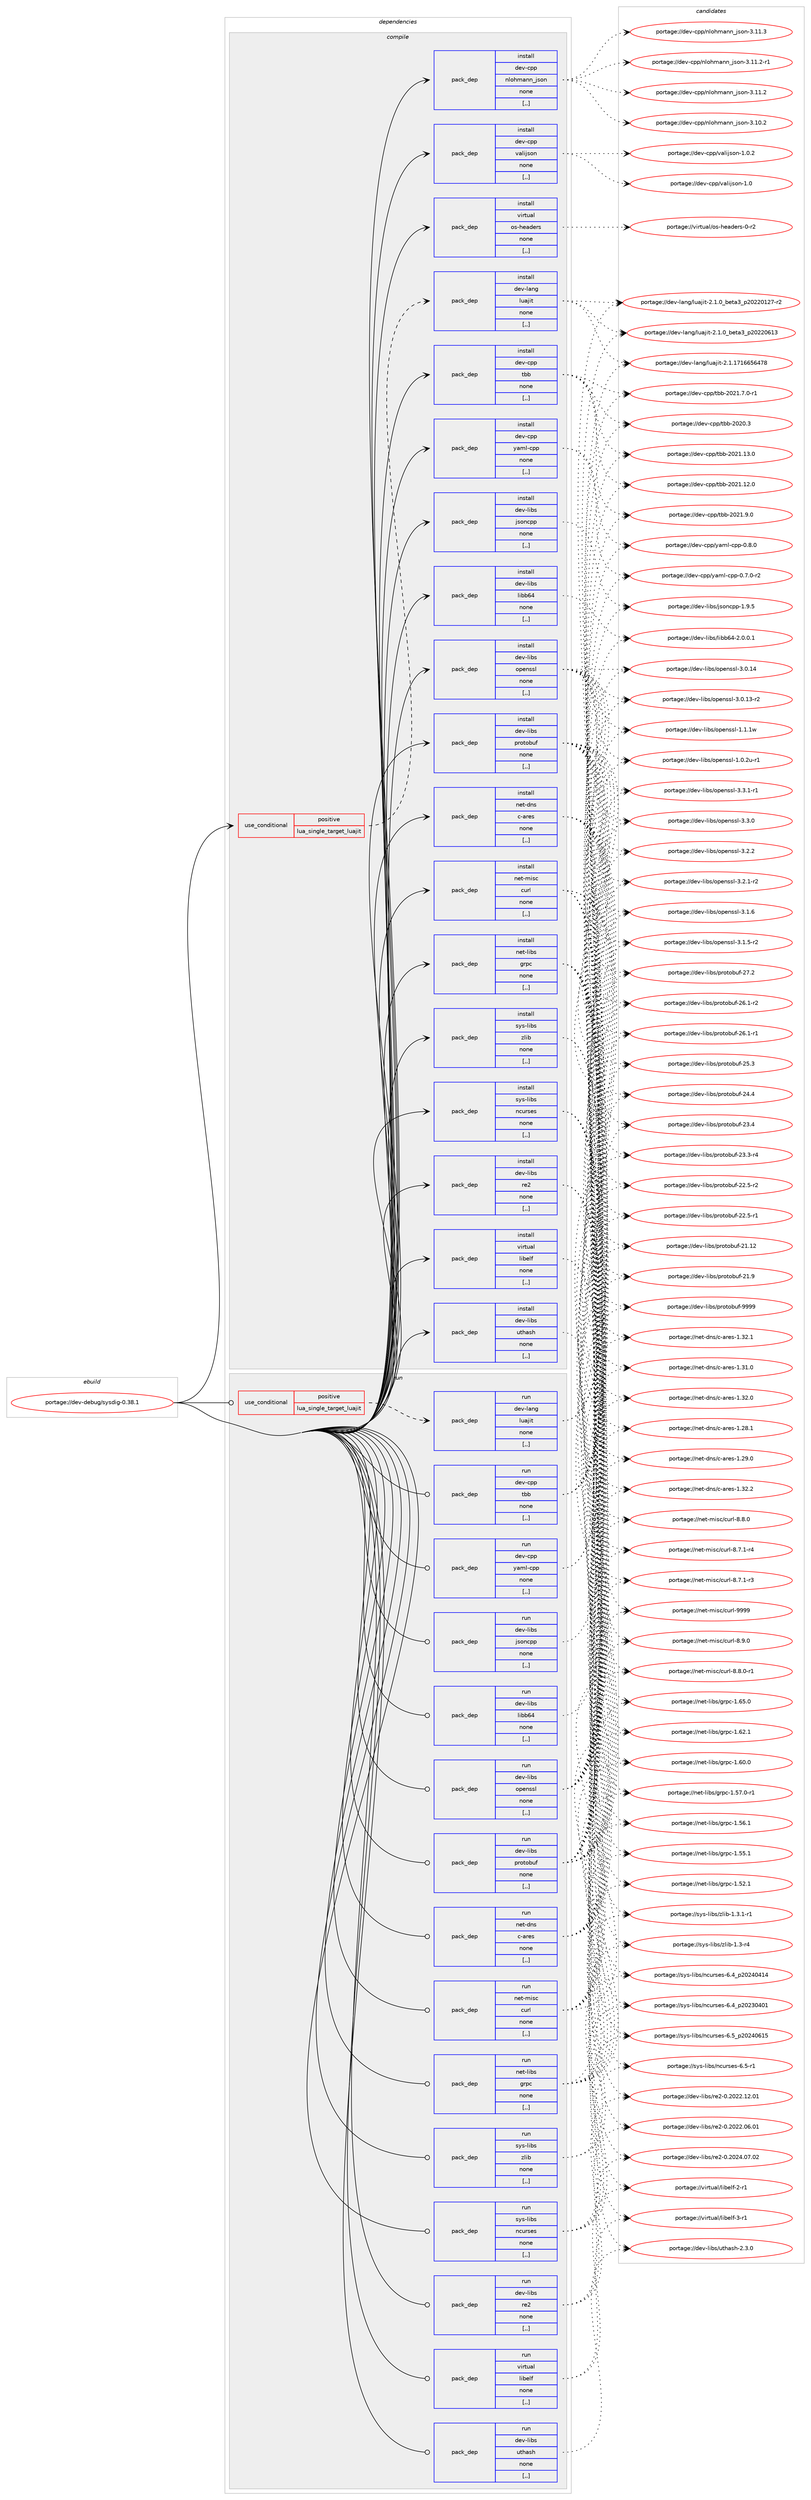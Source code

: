 digraph prolog {

# *************
# Graph options
# *************

newrank=true;
concentrate=true;
compound=true;
graph [rankdir=LR,fontname=Helvetica,fontsize=10,ranksep=1.5];#, ranksep=2.5, nodesep=0.2];
edge  [arrowhead=vee];
node  [fontname=Helvetica,fontsize=10];

# **********
# The ebuild
# **********

subgraph cluster_leftcol {
color=gray;
label=<<i>ebuild</i>>;
id [label="portage://dev-debug/sysdig-0.38.1", color=red, width=4, href="../dev-debug/sysdig-0.38.1.svg"];
}

# ****************
# The dependencies
# ****************

subgraph cluster_midcol {
color=gray;
label=<<i>dependencies</i>>;
subgraph cluster_compile {
fillcolor="#eeeeee";
style=filled;
label=<<i>compile</i>>;
subgraph cond19365 {
dependency73016 [label=<<TABLE BORDER="0" CELLBORDER="1" CELLSPACING="0" CELLPADDING="4"><TR><TD ROWSPAN="3" CELLPADDING="10">use_conditional</TD></TR><TR><TD>positive</TD></TR><TR><TD>lua_single_target_luajit</TD></TR></TABLE>>, shape=none, color=red];
subgraph pack52698 {
dependency73017 [label=<<TABLE BORDER="0" CELLBORDER="1" CELLSPACING="0" CELLPADDING="4" WIDTH="220"><TR><TD ROWSPAN="6" CELLPADDING="30">pack_dep</TD></TR><TR><TD WIDTH="110">install</TD></TR><TR><TD>dev-lang</TD></TR><TR><TD>luajit</TD></TR><TR><TD>none</TD></TR><TR><TD>[,,]</TD></TR></TABLE>>, shape=none, color=blue];
}
dependency73016:e -> dependency73017:w [weight=20,style="dashed",arrowhead="vee"];
}
id:e -> dependency73016:w [weight=20,style="solid",arrowhead="vee"];
subgraph pack52699 {
dependency73018 [label=<<TABLE BORDER="0" CELLBORDER="1" CELLSPACING="0" CELLPADDING="4" WIDTH="220"><TR><TD ROWSPAN="6" CELLPADDING="30">pack_dep</TD></TR><TR><TD WIDTH="110">install</TD></TR><TR><TD>dev-cpp</TD></TR><TR><TD>nlohmann_json</TD></TR><TR><TD>none</TD></TR><TR><TD>[,,]</TD></TR></TABLE>>, shape=none, color=blue];
}
id:e -> dependency73018:w [weight=20,style="solid",arrowhead="vee"];
subgraph pack52700 {
dependency73019 [label=<<TABLE BORDER="0" CELLBORDER="1" CELLSPACING="0" CELLPADDING="4" WIDTH="220"><TR><TD ROWSPAN="6" CELLPADDING="30">pack_dep</TD></TR><TR><TD WIDTH="110">install</TD></TR><TR><TD>dev-cpp</TD></TR><TR><TD>tbb</TD></TR><TR><TD>none</TD></TR><TR><TD>[,,]</TD></TR></TABLE>>, shape=none, color=blue];
}
id:e -> dependency73019:w [weight=20,style="solid",arrowhead="vee"];
subgraph pack52701 {
dependency73020 [label=<<TABLE BORDER="0" CELLBORDER="1" CELLSPACING="0" CELLPADDING="4" WIDTH="220"><TR><TD ROWSPAN="6" CELLPADDING="30">pack_dep</TD></TR><TR><TD WIDTH="110">install</TD></TR><TR><TD>dev-cpp</TD></TR><TR><TD>valijson</TD></TR><TR><TD>none</TD></TR><TR><TD>[,,]</TD></TR></TABLE>>, shape=none, color=blue];
}
id:e -> dependency73020:w [weight=20,style="solid",arrowhead="vee"];
subgraph pack52702 {
dependency73021 [label=<<TABLE BORDER="0" CELLBORDER="1" CELLSPACING="0" CELLPADDING="4" WIDTH="220"><TR><TD ROWSPAN="6" CELLPADDING="30">pack_dep</TD></TR><TR><TD WIDTH="110">install</TD></TR><TR><TD>dev-cpp</TD></TR><TR><TD>yaml-cpp</TD></TR><TR><TD>none</TD></TR><TR><TD>[,,]</TD></TR></TABLE>>, shape=none, color=blue];
}
id:e -> dependency73021:w [weight=20,style="solid",arrowhead="vee"];
subgraph pack52703 {
dependency73022 [label=<<TABLE BORDER="0" CELLBORDER="1" CELLSPACING="0" CELLPADDING="4" WIDTH="220"><TR><TD ROWSPAN="6" CELLPADDING="30">pack_dep</TD></TR><TR><TD WIDTH="110">install</TD></TR><TR><TD>dev-libs</TD></TR><TR><TD>jsoncpp</TD></TR><TR><TD>none</TD></TR><TR><TD>[,,]</TD></TR></TABLE>>, shape=none, color=blue];
}
id:e -> dependency73022:w [weight=20,style="solid",arrowhead="vee"];
subgraph pack52704 {
dependency73023 [label=<<TABLE BORDER="0" CELLBORDER="1" CELLSPACING="0" CELLPADDING="4" WIDTH="220"><TR><TD ROWSPAN="6" CELLPADDING="30">pack_dep</TD></TR><TR><TD WIDTH="110">install</TD></TR><TR><TD>dev-libs</TD></TR><TR><TD>libb64</TD></TR><TR><TD>none</TD></TR><TR><TD>[,,]</TD></TR></TABLE>>, shape=none, color=blue];
}
id:e -> dependency73023:w [weight=20,style="solid",arrowhead="vee"];
subgraph pack52705 {
dependency73024 [label=<<TABLE BORDER="0" CELLBORDER="1" CELLSPACING="0" CELLPADDING="4" WIDTH="220"><TR><TD ROWSPAN="6" CELLPADDING="30">pack_dep</TD></TR><TR><TD WIDTH="110">install</TD></TR><TR><TD>dev-libs</TD></TR><TR><TD>openssl</TD></TR><TR><TD>none</TD></TR><TR><TD>[,,]</TD></TR></TABLE>>, shape=none, color=blue];
}
id:e -> dependency73024:w [weight=20,style="solid",arrowhead="vee"];
subgraph pack52706 {
dependency73025 [label=<<TABLE BORDER="0" CELLBORDER="1" CELLSPACING="0" CELLPADDING="4" WIDTH="220"><TR><TD ROWSPAN="6" CELLPADDING="30">pack_dep</TD></TR><TR><TD WIDTH="110">install</TD></TR><TR><TD>dev-libs</TD></TR><TR><TD>protobuf</TD></TR><TR><TD>none</TD></TR><TR><TD>[,,]</TD></TR></TABLE>>, shape=none, color=blue];
}
id:e -> dependency73025:w [weight=20,style="solid",arrowhead="vee"];
subgraph pack52707 {
dependency73026 [label=<<TABLE BORDER="0" CELLBORDER="1" CELLSPACING="0" CELLPADDING="4" WIDTH="220"><TR><TD ROWSPAN="6" CELLPADDING="30">pack_dep</TD></TR><TR><TD WIDTH="110">install</TD></TR><TR><TD>dev-libs</TD></TR><TR><TD>re2</TD></TR><TR><TD>none</TD></TR><TR><TD>[,,]</TD></TR></TABLE>>, shape=none, color=blue];
}
id:e -> dependency73026:w [weight=20,style="solid",arrowhead="vee"];
subgraph pack52708 {
dependency73027 [label=<<TABLE BORDER="0" CELLBORDER="1" CELLSPACING="0" CELLPADDING="4" WIDTH="220"><TR><TD ROWSPAN="6" CELLPADDING="30">pack_dep</TD></TR><TR><TD WIDTH="110">install</TD></TR><TR><TD>dev-libs</TD></TR><TR><TD>uthash</TD></TR><TR><TD>none</TD></TR><TR><TD>[,,]</TD></TR></TABLE>>, shape=none, color=blue];
}
id:e -> dependency73027:w [weight=20,style="solid",arrowhead="vee"];
subgraph pack52709 {
dependency73028 [label=<<TABLE BORDER="0" CELLBORDER="1" CELLSPACING="0" CELLPADDING="4" WIDTH="220"><TR><TD ROWSPAN="6" CELLPADDING="30">pack_dep</TD></TR><TR><TD WIDTH="110">install</TD></TR><TR><TD>net-dns</TD></TR><TR><TD>c-ares</TD></TR><TR><TD>none</TD></TR><TR><TD>[,,]</TD></TR></TABLE>>, shape=none, color=blue];
}
id:e -> dependency73028:w [weight=20,style="solid",arrowhead="vee"];
subgraph pack52710 {
dependency73029 [label=<<TABLE BORDER="0" CELLBORDER="1" CELLSPACING="0" CELLPADDING="4" WIDTH="220"><TR><TD ROWSPAN="6" CELLPADDING="30">pack_dep</TD></TR><TR><TD WIDTH="110">install</TD></TR><TR><TD>net-libs</TD></TR><TR><TD>grpc</TD></TR><TR><TD>none</TD></TR><TR><TD>[,,]</TD></TR></TABLE>>, shape=none, color=blue];
}
id:e -> dependency73029:w [weight=20,style="solid",arrowhead="vee"];
subgraph pack52711 {
dependency73030 [label=<<TABLE BORDER="0" CELLBORDER="1" CELLSPACING="0" CELLPADDING="4" WIDTH="220"><TR><TD ROWSPAN="6" CELLPADDING="30">pack_dep</TD></TR><TR><TD WIDTH="110">install</TD></TR><TR><TD>net-misc</TD></TR><TR><TD>curl</TD></TR><TR><TD>none</TD></TR><TR><TD>[,,]</TD></TR></TABLE>>, shape=none, color=blue];
}
id:e -> dependency73030:w [weight=20,style="solid",arrowhead="vee"];
subgraph pack52712 {
dependency73031 [label=<<TABLE BORDER="0" CELLBORDER="1" CELLSPACING="0" CELLPADDING="4" WIDTH="220"><TR><TD ROWSPAN="6" CELLPADDING="30">pack_dep</TD></TR><TR><TD WIDTH="110">install</TD></TR><TR><TD>sys-libs</TD></TR><TR><TD>ncurses</TD></TR><TR><TD>none</TD></TR><TR><TD>[,,]</TD></TR></TABLE>>, shape=none, color=blue];
}
id:e -> dependency73031:w [weight=20,style="solid",arrowhead="vee"];
subgraph pack52713 {
dependency73032 [label=<<TABLE BORDER="0" CELLBORDER="1" CELLSPACING="0" CELLPADDING="4" WIDTH="220"><TR><TD ROWSPAN="6" CELLPADDING="30">pack_dep</TD></TR><TR><TD WIDTH="110">install</TD></TR><TR><TD>sys-libs</TD></TR><TR><TD>zlib</TD></TR><TR><TD>none</TD></TR><TR><TD>[,,]</TD></TR></TABLE>>, shape=none, color=blue];
}
id:e -> dependency73032:w [weight=20,style="solid",arrowhead="vee"];
subgraph pack52714 {
dependency73033 [label=<<TABLE BORDER="0" CELLBORDER="1" CELLSPACING="0" CELLPADDING="4" WIDTH="220"><TR><TD ROWSPAN="6" CELLPADDING="30">pack_dep</TD></TR><TR><TD WIDTH="110">install</TD></TR><TR><TD>virtual</TD></TR><TR><TD>libelf</TD></TR><TR><TD>none</TD></TR><TR><TD>[,,]</TD></TR></TABLE>>, shape=none, color=blue];
}
id:e -> dependency73033:w [weight=20,style="solid",arrowhead="vee"];
subgraph pack52715 {
dependency73034 [label=<<TABLE BORDER="0" CELLBORDER="1" CELLSPACING="0" CELLPADDING="4" WIDTH="220"><TR><TD ROWSPAN="6" CELLPADDING="30">pack_dep</TD></TR><TR><TD WIDTH="110">install</TD></TR><TR><TD>virtual</TD></TR><TR><TD>os-headers</TD></TR><TR><TD>none</TD></TR><TR><TD>[,,]</TD></TR></TABLE>>, shape=none, color=blue];
}
id:e -> dependency73034:w [weight=20,style="solid",arrowhead="vee"];
}
subgraph cluster_compileandrun {
fillcolor="#eeeeee";
style=filled;
label=<<i>compile and run</i>>;
}
subgraph cluster_run {
fillcolor="#eeeeee";
style=filled;
label=<<i>run</i>>;
subgraph cond19366 {
dependency73035 [label=<<TABLE BORDER="0" CELLBORDER="1" CELLSPACING="0" CELLPADDING="4"><TR><TD ROWSPAN="3" CELLPADDING="10">use_conditional</TD></TR><TR><TD>positive</TD></TR><TR><TD>lua_single_target_luajit</TD></TR></TABLE>>, shape=none, color=red];
subgraph pack52716 {
dependency73036 [label=<<TABLE BORDER="0" CELLBORDER="1" CELLSPACING="0" CELLPADDING="4" WIDTH="220"><TR><TD ROWSPAN="6" CELLPADDING="30">pack_dep</TD></TR><TR><TD WIDTH="110">run</TD></TR><TR><TD>dev-lang</TD></TR><TR><TD>luajit</TD></TR><TR><TD>none</TD></TR><TR><TD>[,,]</TD></TR></TABLE>>, shape=none, color=blue];
}
dependency73035:e -> dependency73036:w [weight=20,style="dashed",arrowhead="vee"];
}
id:e -> dependency73035:w [weight=20,style="solid",arrowhead="odot"];
subgraph pack52717 {
dependency73037 [label=<<TABLE BORDER="0" CELLBORDER="1" CELLSPACING="0" CELLPADDING="4" WIDTH="220"><TR><TD ROWSPAN="6" CELLPADDING="30">pack_dep</TD></TR><TR><TD WIDTH="110">run</TD></TR><TR><TD>dev-cpp</TD></TR><TR><TD>tbb</TD></TR><TR><TD>none</TD></TR><TR><TD>[,,]</TD></TR></TABLE>>, shape=none, color=blue];
}
id:e -> dependency73037:w [weight=20,style="solid",arrowhead="odot"];
subgraph pack52718 {
dependency73038 [label=<<TABLE BORDER="0" CELLBORDER="1" CELLSPACING="0" CELLPADDING="4" WIDTH="220"><TR><TD ROWSPAN="6" CELLPADDING="30">pack_dep</TD></TR><TR><TD WIDTH="110">run</TD></TR><TR><TD>dev-cpp</TD></TR><TR><TD>yaml-cpp</TD></TR><TR><TD>none</TD></TR><TR><TD>[,,]</TD></TR></TABLE>>, shape=none, color=blue];
}
id:e -> dependency73038:w [weight=20,style="solid",arrowhead="odot"];
subgraph pack52719 {
dependency73039 [label=<<TABLE BORDER="0" CELLBORDER="1" CELLSPACING="0" CELLPADDING="4" WIDTH="220"><TR><TD ROWSPAN="6" CELLPADDING="30">pack_dep</TD></TR><TR><TD WIDTH="110">run</TD></TR><TR><TD>dev-libs</TD></TR><TR><TD>jsoncpp</TD></TR><TR><TD>none</TD></TR><TR><TD>[,,]</TD></TR></TABLE>>, shape=none, color=blue];
}
id:e -> dependency73039:w [weight=20,style="solid",arrowhead="odot"];
subgraph pack52720 {
dependency73040 [label=<<TABLE BORDER="0" CELLBORDER="1" CELLSPACING="0" CELLPADDING="4" WIDTH="220"><TR><TD ROWSPAN="6" CELLPADDING="30">pack_dep</TD></TR><TR><TD WIDTH="110">run</TD></TR><TR><TD>dev-libs</TD></TR><TR><TD>libb64</TD></TR><TR><TD>none</TD></TR><TR><TD>[,,]</TD></TR></TABLE>>, shape=none, color=blue];
}
id:e -> dependency73040:w [weight=20,style="solid",arrowhead="odot"];
subgraph pack52721 {
dependency73041 [label=<<TABLE BORDER="0" CELLBORDER="1" CELLSPACING="0" CELLPADDING="4" WIDTH="220"><TR><TD ROWSPAN="6" CELLPADDING="30">pack_dep</TD></TR><TR><TD WIDTH="110">run</TD></TR><TR><TD>dev-libs</TD></TR><TR><TD>openssl</TD></TR><TR><TD>none</TD></TR><TR><TD>[,,]</TD></TR></TABLE>>, shape=none, color=blue];
}
id:e -> dependency73041:w [weight=20,style="solid",arrowhead="odot"];
subgraph pack52722 {
dependency73042 [label=<<TABLE BORDER="0" CELLBORDER="1" CELLSPACING="0" CELLPADDING="4" WIDTH="220"><TR><TD ROWSPAN="6" CELLPADDING="30">pack_dep</TD></TR><TR><TD WIDTH="110">run</TD></TR><TR><TD>dev-libs</TD></TR><TR><TD>protobuf</TD></TR><TR><TD>none</TD></TR><TR><TD>[,,]</TD></TR></TABLE>>, shape=none, color=blue];
}
id:e -> dependency73042:w [weight=20,style="solid",arrowhead="odot"];
subgraph pack52723 {
dependency73043 [label=<<TABLE BORDER="0" CELLBORDER="1" CELLSPACING="0" CELLPADDING="4" WIDTH="220"><TR><TD ROWSPAN="6" CELLPADDING="30">pack_dep</TD></TR><TR><TD WIDTH="110">run</TD></TR><TR><TD>dev-libs</TD></TR><TR><TD>re2</TD></TR><TR><TD>none</TD></TR><TR><TD>[,,]</TD></TR></TABLE>>, shape=none, color=blue];
}
id:e -> dependency73043:w [weight=20,style="solid",arrowhead="odot"];
subgraph pack52724 {
dependency73044 [label=<<TABLE BORDER="0" CELLBORDER="1" CELLSPACING="0" CELLPADDING="4" WIDTH="220"><TR><TD ROWSPAN="6" CELLPADDING="30">pack_dep</TD></TR><TR><TD WIDTH="110">run</TD></TR><TR><TD>dev-libs</TD></TR><TR><TD>uthash</TD></TR><TR><TD>none</TD></TR><TR><TD>[,,]</TD></TR></TABLE>>, shape=none, color=blue];
}
id:e -> dependency73044:w [weight=20,style="solid",arrowhead="odot"];
subgraph pack52725 {
dependency73045 [label=<<TABLE BORDER="0" CELLBORDER="1" CELLSPACING="0" CELLPADDING="4" WIDTH="220"><TR><TD ROWSPAN="6" CELLPADDING="30">pack_dep</TD></TR><TR><TD WIDTH="110">run</TD></TR><TR><TD>net-dns</TD></TR><TR><TD>c-ares</TD></TR><TR><TD>none</TD></TR><TR><TD>[,,]</TD></TR></TABLE>>, shape=none, color=blue];
}
id:e -> dependency73045:w [weight=20,style="solid",arrowhead="odot"];
subgraph pack52726 {
dependency73046 [label=<<TABLE BORDER="0" CELLBORDER="1" CELLSPACING="0" CELLPADDING="4" WIDTH="220"><TR><TD ROWSPAN="6" CELLPADDING="30">pack_dep</TD></TR><TR><TD WIDTH="110">run</TD></TR><TR><TD>net-libs</TD></TR><TR><TD>grpc</TD></TR><TR><TD>none</TD></TR><TR><TD>[,,]</TD></TR></TABLE>>, shape=none, color=blue];
}
id:e -> dependency73046:w [weight=20,style="solid",arrowhead="odot"];
subgraph pack52727 {
dependency73047 [label=<<TABLE BORDER="0" CELLBORDER="1" CELLSPACING="0" CELLPADDING="4" WIDTH="220"><TR><TD ROWSPAN="6" CELLPADDING="30">pack_dep</TD></TR><TR><TD WIDTH="110">run</TD></TR><TR><TD>net-misc</TD></TR><TR><TD>curl</TD></TR><TR><TD>none</TD></TR><TR><TD>[,,]</TD></TR></TABLE>>, shape=none, color=blue];
}
id:e -> dependency73047:w [weight=20,style="solid",arrowhead="odot"];
subgraph pack52728 {
dependency73048 [label=<<TABLE BORDER="0" CELLBORDER="1" CELLSPACING="0" CELLPADDING="4" WIDTH="220"><TR><TD ROWSPAN="6" CELLPADDING="30">pack_dep</TD></TR><TR><TD WIDTH="110">run</TD></TR><TR><TD>sys-libs</TD></TR><TR><TD>ncurses</TD></TR><TR><TD>none</TD></TR><TR><TD>[,,]</TD></TR></TABLE>>, shape=none, color=blue];
}
id:e -> dependency73048:w [weight=20,style="solid",arrowhead="odot"];
subgraph pack52729 {
dependency73049 [label=<<TABLE BORDER="0" CELLBORDER="1" CELLSPACING="0" CELLPADDING="4" WIDTH="220"><TR><TD ROWSPAN="6" CELLPADDING="30">pack_dep</TD></TR><TR><TD WIDTH="110">run</TD></TR><TR><TD>sys-libs</TD></TR><TR><TD>zlib</TD></TR><TR><TD>none</TD></TR><TR><TD>[,,]</TD></TR></TABLE>>, shape=none, color=blue];
}
id:e -> dependency73049:w [weight=20,style="solid",arrowhead="odot"];
subgraph pack52730 {
dependency73050 [label=<<TABLE BORDER="0" CELLBORDER="1" CELLSPACING="0" CELLPADDING="4" WIDTH="220"><TR><TD ROWSPAN="6" CELLPADDING="30">pack_dep</TD></TR><TR><TD WIDTH="110">run</TD></TR><TR><TD>virtual</TD></TR><TR><TD>libelf</TD></TR><TR><TD>none</TD></TR><TR><TD>[,,]</TD></TR></TABLE>>, shape=none, color=blue];
}
id:e -> dependency73050:w [weight=20,style="solid",arrowhead="odot"];
}
}

# **************
# The candidates
# **************

subgraph cluster_choices {
rank=same;
color=gray;
label=<<i>candidates</i>>;

subgraph choice52698 {
color=black;
nodesep=1;
choice10010111845108971101034710811797106105116455046494649554954545354525556 [label="portage://dev-lang/luajit-2.1.1716656478", color=red, width=4,href="../dev-lang/luajit-2.1.1716656478.svg"];
choice1001011184510897110103471081179710610511645504649464895981011169751951125048505048544951 [label="portage://dev-lang/luajit-2.1.0_beta3_p20220613", color=red, width=4,href="../dev-lang/luajit-2.1.0_beta3_p20220613.svg"];
choice10010111845108971101034710811797106105116455046494648959810111697519511250485050484950554511450 [label="portage://dev-lang/luajit-2.1.0_beta3_p20220127-r2", color=red, width=4,href="../dev-lang/luajit-2.1.0_beta3_p20220127-r2.svg"];
dependency73017:e -> choice10010111845108971101034710811797106105116455046494649554954545354525556:w [style=dotted,weight="100"];
dependency73017:e -> choice1001011184510897110103471081179710610511645504649464895981011169751951125048505048544951:w [style=dotted,weight="100"];
dependency73017:e -> choice10010111845108971101034710811797106105116455046494648959810111697519511250485050484950554511450:w [style=dotted,weight="100"];
}
subgraph choice52699 {
color=black;
nodesep=1;
choice100101118459911211247110108111104109971101109510611511111045514649494651 [label="portage://dev-cpp/nlohmann_json-3.11.3", color=red, width=4,href="../dev-cpp/nlohmann_json-3.11.3.svg"];
choice1001011184599112112471101081111041099711011095106115111110455146494946504511449 [label="portage://dev-cpp/nlohmann_json-3.11.2-r1", color=red, width=4,href="../dev-cpp/nlohmann_json-3.11.2-r1.svg"];
choice100101118459911211247110108111104109971101109510611511111045514649494650 [label="portage://dev-cpp/nlohmann_json-3.11.2", color=red, width=4,href="../dev-cpp/nlohmann_json-3.11.2.svg"];
choice100101118459911211247110108111104109971101109510611511111045514649484650 [label="portage://dev-cpp/nlohmann_json-3.10.2", color=red, width=4,href="../dev-cpp/nlohmann_json-3.10.2.svg"];
dependency73018:e -> choice100101118459911211247110108111104109971101109510611511111045514649494651:w [style=dotted,weight="100"];
dependency73018:e -> choice1001011184599112112471101081111041099711011095106115111110455146494946504511449:w [style=dotted,weight="100"];
dependency73018:e -> choice100101118459911211247110108111104109971101109510611511111045514649494650:w [style=dotted,weight="100"];
dependency73018:e -> choice100101118459911211247110108111104109971101109510611511111045514649484650:w [style=dotted,weight="100"];
}
subgraph choice52700 {
color=black;
nodesep=1;
choice100101118459911211247116989845504850494649514648 [label="portage://dev-cpp/tbb-2021.13.0", color=red, width=4,href="../dev-cpp/tbb-2021.13.0.svg"];
choice100101118459911211247116989845504850494649504648 [label="portage://dev-cpp/tbb-2021.12.0", color=red, width=4,href="../dev-cpp/tbb-2021.12.0.svg"];
choice1001011184599112112471169898455048504946574648 [label="portage://dev-cpp/tbb-2021.9.0", color=red, width=4,href="../dev-cpp/tbb-2021.9.0.svg"];
choice10010111845991121124711698984550485049465546484511449 [label="portage://dev-cpp/tbb-2021.7.0-r1", color=red, width=4,href="../dev-cpp/tbb-2021.7.0-r1.svg"];
choice100101118459911211247116989845504850484651 [label="portage://dev-cpp/tbb-2020.3", color=red, width=4,href="../dev-cpp/tbb-2020.3.svg"];
dependency73019:e -> choice100101118459911211247116989845504850494649514648:w [style=dotted,weight="100"];
dependency73019:e -> choice100101118459911211247116989845504850494649504648:w [style=dotted,weight="100"];
dependency73019:e -> choice1001011184599112112471169898455048504946574648:w [style=dotted,weight="100"];
dependency73019:e -> choice10010111845991121124711698984550485049465546484511449:w [style=dotted,weight="100"];
dependency73019:e -> choice100101118459911211247116989845504850484651:w [style=dotted,weight="100"];
}
subgraph choice52701 {
color=black;
nodesep=1;
choice10010111845991121124711897108105106115111110454946484650 [label="portage://dev-cpp/valijson-1.0.2", color=red, width=4,href="../dev-cpp/valijson-1.0.2.svg"];
choice1001011184599112112471189710810510611511111045494648 [label="portage://dev-cpp/valijson-1.0", color=red, width=4,href="../dev-cpp/valijson-1.0.svg"];
dependency73020:e -> choice10010111845991121124711897108105106115111110454946484650:w [style=dotted,weight="100"];
dependency73020:e -> choice1001011184599112112471189710810510611511111045494648:w [style=dotted,weight="100"];
}
subgraph choice52702 {
color=black;
nodesep=1;
choice100101118459911211247121971091084599112112454846564648 [label="portage://dev-cpp/yaml-cpp-0.8.0", color=red, width=4,href="../dev-cpp/yaml-cpp-0.8.0.svg"];
choice1001011184599112112471219710910845991121124548465546484511450 [label="portage://dev-cpp/yaml-cpp-0.7.0-r2", color=red, width=4,href="../dev-cpp/yaml-cpp-0.7.0-r2.svg"];
dependency73021:e -> choice100101118459911211247121971091084599112112454846564648:w [style=dotted,weight="100"];
dependency73021:e -> choice1001011184599112112471219710910845991121124548465546484511450:w [style=dotted,weight="100"];
}
subgraph choice52703 {
color=black;
nodesep=1;
choice10010111845108105981154710611511111099112112454946574653 [label="portage://dev-libs/jsoncpp-1.9.5", color=red, width=4,href="../dev-libs/jsoncpp-1.9.5.svg"];
dependency73022:e -> choice10010111845108105981154710611511111099112112454946574653:w [style=dotted,weight="100"];
}
subgraph choice52704 {
color=black;
nodesep=1;
choice100101118451081059811547108105989854524550464846484649 [label="portage://dev-libs/libb64-2.0.0.1", color=red, width=4,href="../dev-libs/libb64-2.0.0.1.svg"];
dependency73023:e -> choice100101118451081059811547108105989854524550464846484649:w [style=dotted,weight="100"];
}
subgraph choice52705 {
color=black;
nodesep=1;
choice1001011184510810598115471111121011101151151084551465146494511449 [label="portage://dev-libs/openssl-3.3.1-r1", color=red, width=4,href="../dev-libs/openssl-3.3.1-r1.svg"];
choice100101118451081059811547111112101110115115108455146514648 [label="portage://dev-libs/openssl-3.3.0", color=red, width=4,href="../dev-libs/openssl-3.3.0.svg"];
choice100101118451081059811547111112101110115115108455146504650 [label="portage://dev-libs/openssl-3.2.2", color=red, width=4,href="../dev-libs/openssl-3.2.2.svg"];
choice1001011184510810598115471111121011101151151084551465046494511450 [label="portage://dev-libs/openssl-3.2.1-r2", color=red, width=4,href="../dev-libs/openssl-3.2.1-r2.svg"];
choice100101118451081059811547111112101110115115108455146494654 [label="portage://dev-libs/openssl-3.1.6", color=red, width=4,href="../dev-libs/openssl-3.1.6.svg"];
choice1001011184510810598115471111121011101151151084551464946534511450 [label="portage://dev-libs/openssl-3.1.5-r2", color=red, width=4,href="../dev-libs/openssl-3.1.5-r2.svg"];
choice10010111845108105981154711111210111011511510845514648464952 [label="portage://dev-libs/openssl-3.0.14", color=red, width=4,href="../dev-libs/openssl-3.0.14.svg"];
choice100101118451081059811547111112101110115115108455146484649514511450 [label="portage://dev-libs/openssl-3.0.13-r2", color=red, width=4,href="../dev-libs/openssl-3.0.13-r2.svg"];
choice100101118451081059811547111112101110115115108454946494649119 [label="portage://dev-libs/openssl-1.1.1w", color=red, width=4,href="../dev-libs/openssl-1.1.1w.svg"];
choice1001011184510810598115471111121011101151151084549464846501174511449 [label="portage://dev-libs/openssl-1.0.2u-r1", color=red, width=4,href="../dev-libs/openssl-1.0.2u-r1.svg"];
dependency73024:e -> choice1001011184510810598115471111121011101151151084551465146494511449:w [style=dotted,weight="100"];
dependency73024:e -> choice100101118451081059811547111112101110115115108455146514648:w [style=dotted,weight="100"];
dependency73024:e -> choice100101118451081059811547111112101110115115108455146504650:w [style=dotted,weight="100"];
dependency73024:e -> choice1001011184510810598115471111121011101151151084551465046494511450:w [style=dotted,weight="100"];
dependency73024:e -> choice100101118451081059811547111112101110115115108455146494654:w [style=dotted,weight="100"];
dependency73024:e -> choice1001011184510810598115471111121011101151151084551464946534511450:w [style=dotted,weight="100"];
dependency73024:e -> choice10010111845108105981154711111210111011511510845514648464952:w [style=dotted,weight="100"];
dependency73024:e -> choice100101118451081059811547111112101110115115108455146484649514511450:w [style=dotted,weight="100"];
dependency73024:e -> choice100101118451081059811547111112101110115115108454946494649119:w [style=dotted,weight="100"];
dependency73024:e -> choice1001011184510810598115471111121011101151151084549464846501174511449:w [style=dotted,weight="100"];
}
subgraph choice52706 {
color=black;
nodesep=1;
choice100101118451081059811547112114111116111981171024557575757 [label="portage://dev-libs/protobuf-9999", color=red, width=4,href="../dev-libs/protobuf-9999.svg"];
choice100101118451081059811547112114111116111981171024550554650 [label="portage://dev-libs/protobuf-27.2", color=red, width=4,href="../dev-libs/protobuf-27.2.svg"];
choice1001011184510810598115471121141111161119811710245505446494511450 [label="portage://dev-libs/protobuf-26.1-r2", color=red, width=4,href="../dev-libs/protobuf-26.1-r2.svg"];
choice1001011184510810598115471121141111161119811710245505446494511449 [label="portage://dev-libs/protobuf-26.1-r1", color=red, width=4,href="../dev-libs/protobuf-26.1-r1.svg"];
choice100101118451081059811547112114111116111981171024550534651 [label="portage://dev-libs/protobuf-25.3", color=red, width=4,href="../dev-libs/protobuf-25.3.svg"];
choice100101118451081059811547112114111116111981171024550524652 [label="portage://dev-libs/protobuf-24.4", color=red, width=4,href="../dev-libs/protobuf-24.4.svg"];
choice100101118451081059811547112114111116111981171024550514652 [label="portage://dev-libs/protobuf-23.4", color=red, width=4,href="../dev-libs/protobuf-23.4.svg"];
choice1001011184510810598115471121141111161119811710245505146514511452 [label="portage://dev-libs/protobuf-23.3-r4", color=red, width=4,href="../dev-libs/protobuf-23.3-r4.svg"];
choice1001011184510810598115471121141111161119811710245505046534511450 [label="portage://dev-libs/protobuf-22.5-r2", color=red, width=4,href="../dev-libs/protobuf-22.5-r2.svg"];
choice1001011184510810598115471121141111161119811710245505046534511449 [label="portage://dev-libs/protobuf-22.5-r1", color=red, width=4,href="../dev-libs/protobuf-22.5-r1.svg"];
choice10010111845108105981154711211411111611198117102455049464950 [label="portage://dev-libs/protobuf-21.12", color=red, width=4,href="../dev-libs/protobuf-21.12.svg"];
choice100101118451081059811547112114111116111981171024550494657 [label="portage://dev-libs/protobuf-21.9", color=red, width=4,href="../dev-libs/protobuf-21.9.svg"];
dependency73025:e -> choice100101118451081059811547112114111116111981171024557575757:w [style=dotted,weight="100"];
dependency73025:e -> choice100101118451081059811547112114111116111981171024550554650:w [style=dotted,weight="100"];
dependency73025:e -> choice1001011184510810598115471121141111161119811710245505446494511450:w [style=dotted,weight="100"];
dependency73025:e -> choice1001011184510810598115471121141111161119811710245505446494511449:w [style=dotted,weight="100"];
dependency73025:e -> choice100101118451081059811547112114111116111981171024550534651:w [style=dotted,weight="100"];
dependency73025:e -> choice100101118451081059811547112114111116111981171024550524652:w [style=dotted,weight="100"];
dependency73025:e -> choice100101118451081059811547112114111116111981171024550514652:w [style=dotted,weight="100"];
dependency73025:e -> choice1001011184510810598115471121141111161119811710245505146514511452:w [style=dotted,weight="100"];
dependency73025:e -> choice1001011184510810598115471121141111161119811710245505046534511450:w [style=dotted,weight="100"];
dependency73025:e -> choice1001011184510810598115471121141111161119811710245505046534511449:w [style=dotted,weight="100"];
dependency73025:e -> choice10010111845108105981154711211411111611198117102455049464950:w [style=dotted,weight="100"];
dependency73025:e -> choice100101118451081059811547112114111116111981171024550494657:w [style=dotted,weight="100"];
}
subgraph choice52707 {
color=black;
nodesep=1;
choice1001011184510810598115471141015045484650485052464855464850 [label="portage://dev-libs/re2-0.2024.07.02", color=red, width=4,href="../dev-libs/re2-0.2024.07.02.svg"];
choice1001011184510810598115471141015045484650485050464950464849 [label="portage://dev-libs/re2-0.2022.12.01", color=red, width=4,href="../dev-libs/re2-0.2022.12.01.svg"];
choice1001011184510810598115471141015045484650485050464854464849 [label="portage://dev-libs/re2-0.2022.06.01", color=red, width=4,href="../dev-libs/re2-0.2022.06.01.svg"];
dependency73026:e -> choice1001011184510810598115471141015045484650485052464855464850:w [style=dotted,weight="100"];
dependency73026:e -> choice1001011184510810598115471141015045484650485050464950464849:w [style=dotted,weight="100"];
dependency73026:e -> choice1001011184510810598115471141015045484650485050464854464849:w [style=dotted,weight="100"];
}
subgraph choice52708 {
color=black;
nodesep=1;
choice10010111845108105981154711711610497115104455046514648 [label="portage://dev-libs/uthash-2.3.0", color=red, width=4,href="../dev-libs/uthash-2.3.0.svg"];
dependency73027:e -> choice10010111845108105981154711711610497115104455046514648:w [style=dotted,weight="100"];
}
subgraph choice52709 {
color=black;
nodesep=1;
choice110101116451001101154799459711410111545494651504650 [label="portage://net-dns/c-ares-1.32.2", color=red, width=4,href="../net-dns/c-ares-1.32.2.svg"];
choice110101116451001101154799459711410111545494651504649 [label="portage://net-dns/c-ares-1.32.1", color=red, width=4,href="../net-dns/c-ares-1.32.1.svg"];
choice110101116451001101154799459711410111545494651504648 [label="portage://net-dns/c-ares-1.32.0", color=red, width=4,href="../net-dns/c-ares-1.32.0.svg"];
choice110101116451001101154799459711410111545494651494648 [label="portage://net-dns/c-ares-1.31.0", color=red, width=4,href="../net-dns/c-ares-1.31.0.svg"];
choice110101116451001101154799459711410111545494650574648 [label="portage://net-dns/c-ares-1.29.0", color=red, width=4,href="../net-dns/c-ares-1.29.0.svg"];
choice110101116451001101154799459711410111545494650564649 [label="portage://net-dns/c-ares-1.28.1", color=red, width=4,href="../net-dns/c-ares-1.28.1.svg"];
dependency73028:e -> choice110101116451001101154799459711410111545494651504650:w [style=dotted,weight="100"];
dependency73028:e -> choice110101116451001101154799459711410111545494651504649:w [style=dotted,weight="100"];
dependency73028:e -> choice110101116451001101154799459711410111545494651504648:w [style=dotted,weight="100"];
dependency73028:e -> choice110101116451001101154799459711410111545494651494648:w [style=dotted,weight="100"];
dependency73028:e -> choice110101116451001101154799459711410111545494650574648:w [style=dotted,weight="100"];
dependency73028:e -> choice110101116451001101154799459711410111545494650564649:w [style=dotted,weight="100"];
}
subgraph choice52710 {
color=black;
nodesep=1;
choice1101011164510810598115471031141129945494654534648 [label="portage://net-libs/grpc-1.65.0", color=red, width=4,href="../net-libs/grpc-1.65.0.svg"];
choice1101011164510810598115471031141129945494654504649 [label="portage://net-libs/grpc-1.62.1", color=red, width=4,href="../net-libs/grpc-1.62.1.svg"];
choice1101011164510810598115471031141129945494654484648 [label="portage://net-libs/grpc-1.60.0", color=red, width=4,href="../net-libs/grpc-1.60.0.svg"];
choice11010111645108105981154710311411299454946535546484511449 [label="portage://net-libs/grpc-1.57.0-r1", color=red, width=4,href="../net-libs/grpc-1.57.0-r1.svg"];
choice1101011164510810598115471031141129945494653544649 [label="portage://net-libs/grpc-1.56.1", color=red, width=4,href="../net-libs/grpc-1.56.1.svg"];
choice1101011164510810598115471031141129945494653534649 [label="portage://net-libs/grpc-1.55.1", color=red, width=4,href="../net-libs/grpc-1.55.1.svg"];
choice1101011164510810598115471031141129945494653504649 [label="portage://net-libs/grpc-1.52.1", color=red, width=4,href="../net-libs/grpc-1.52.1.svg"];
dependency73029:e -> choice1101011164510810598115471031141129945494654534648:w [style=dotted,weight="100"];
dependency73029:e -> choice1101011164510810598115471031141129945494654504649:w [style=dotted,weight="100"];
dependency73029:e -> choice1101011164510810598115471031141129945494654484648:w [style=dotted,weight="100"];
dependency73029:e -> choice11010111645108105981154710311411299454946535546484511449:w [style=dotted,weight="100"];
dependency73029:e -> choice1101011164510810598115471031141129945494653544649:w [style=dotted,weight="100"];
dependency73029:e -> choice1101011164510810598115471031141129945494653534649:w [style=dotted,weight="100"];
dependency73029:e -> choice1101011164510810598115471031141129945494653504649:w [style=dotted,weight="100"];
}
subgraph choice52711 {
color=black;
nodesep=1;
choice110101116451091051159947991171141084557575757 [label="portage://net-misc/curl-9999", color=red, width=4,href="../net-misc/curl-9999.svg"];
choice11010111645109105115994799117114108455646574648 [label="portage://net-misc/curl-8.9.0", color=red, width=4,href="../net-misc/curl-8.9.0.svg"];
choice110101116451091051159947991171141084556465646484511449 [label="portage://net-misc/curl-8.8.0-r1", color=red, width=4,href="../net-misc/curl-8.8.0-r1.svg"];
choice11010111645109105115994799117114108455646564648 [label="portage://net-misc/curl-8.8.0", color=red, width=4,href="../net-misc/curl-8.8.0.svg"];
choice110101116451091051159947991171141084556465546494511452 [label="portage://net-misc/curl-8.7.1-r4", color=red, width=4,href="../net-misc/curl-8.7.1-r4.svg"];
choice110101116451091051159947991171141084556465546494511451 [label="portage://net-misc/curl-8.7.1-r3", color=red, width=4,href="../net-misc/curl-8.7.1-r3.svg"];
dependency73030:e -> choice110101116451091051159947991171141084557575757:w [style=dotted,weight="100"];
dependency73030:e -> choice11010111645109105115994799117114108455646574648:w [style=dotted,weight="100"];
dependency73030:e -> choice110101116451091051159947991171141084556465646484511449:w [style=dotted,weight="100"];
dependency73030:e -> choice11010111645109105115994799117114108455646564648:w [style=dotted,weight="100"];
dependency73030:e -> choice110101116451091051159947991171141084556465546494511452:w [style=dotted,weight="100"];
dependency73030:e -> choice110101116451091051159947991171141084556465546494511451:w [style=dotted,weight="100"];
}
subgraph choice52712 {
color=black;
nodesep=1;
choice1151211154510810598115471109911711411510111545544653951125048505248544953 [label="portage://sys-libs/ncurses-6.5_p20240615", color=red, width=4,href="../sys-libs/ncurses-6.5_p20240615.svg"];
choice11512111545108105981154711099117114115101115455446534511449 [label="portage://sys-libs/ncurses-6.5-r1", color=red, width=4,href="../sys-libs/ncurses-6.5-r1.svg"];
choice1151211154510810598115471109911711411510111545544652951125048505248524952 [label="portage://sys-libs/ncurses-6.4_p20240414", color=red, width=4,href="../sys-libs/ncurses-6.4_p20240414.svg"];
choice1151211154510810598115471109911711411510111545544652951125048505148524849 [label="portage://sys-libs/ncurses-6.4_p20230401", color=red, width=4,href="../sys-libs/ncurses-6.4_p20230401.svg"];
dependency73031:e -> choice1151211154510810598115471109911711411510111545544653951125048505248544953:w [style=dotted,weight="100"];
dependency73031:e -> choice11512111545108105981154711099117114115101115455446534511449:w [style=dotted,weight="100"];
dependency73031:e -> choice1151211154510810598115471109911711411510111545544652951125048505248524952:w [style=dotted,weight="100"];
dependency73031:e -> choice1151211154510810598115471109911711411510111545544652951125048505148524849:w [style=dotted,weight="100"];
}
subgraph choice52713 {
color=black;
nodesep=1;
choice115121115451081059811547122108105984549465146494511449 [label="portage://sys-libs/zlib-1.3.1-r1", color=red, width=4,href="../sys-libs/zlib-1.3.1-r1.svg"];
choice11512111545108105981154712210810598454946514511452 [label="portage://sys-libs/zlib-1.3-r4", color=red, width=4,href="../sys-libs/zlib-1.3-r4.svg"];
dependency73032:e -> choice115121115451081059811547122108105984549465146494511449:w [style=dotted,weight="100"];
dependency73032:e -> choice11512111545108105981154712210810598454946514511452:w [style=dotted,weight="100"];
}
subgraph choice52714 {
color=black;
nodesep=1;
choice11810511411611797108471081059810110810245514511449 [label="portage://virtual/libelf-3-r1", color=red, width=4,href="../virtual/libelf-3-r1.svg"];
choice11810511411611797108471081059810110810245504511449 [label="portage://virtual/libelf-2-r1", color=red, width=4,href="../virtual/libelf-2-r1.svg"];
dependency73033:e -> choice11810511411611797108471081059810110810245514511449:w [style=dotted,weight="100"];
dependency73033:e -> choice11810511411611797108471081059810110810245504511449:w [style=dotted,weight="100"];
}
subgraph choice52715 {
color=black;
nodesep=1;
choice1181051141161179710847111115451041019710010111411545484511450 [label="portage://virtual/os-headers-0-r2", color=red, width=4,href="../virtual/os-headers-0-r2.svg"];
dependency73034:e -> choice1181051141161179710847111115451041019710010111411545484511450:w [style=dotted,weight="100"];
}
subgraph choice52716 {
color=black;
nodesep=1;
choice10010111845108971101034710811797106105116455046494649554954545354525556 [label="portage://dev-lang/luajit-2.1.1716656478", color=red, width=4,href="../dev-lang/luajit-2.1.1716656478.svg"];
choice1001011184510897110103471081179710610511645504649464895981011169751951125048505048544951 [label="portage://dev-lang/luajit-2.1.0_beta3_p20220613", color=red, width=4,href="../dev-lang/luajit-2.1.0_beta3_p20220613.svg"];
choice10010111845108971101034710811797106105116455046494648959810111697519511250485050484950554511450 [label="portage://dev-lang/luajit-2.1.0_beta3_p20220127-r2", color=red, width=4,href="../dev-lang/luajit-2.1.0_beta3_p20220127-r2.svg"];
dependency73036:e -> choice10010111845108971101034710811797106105116455046494649554954545354525556:w [style=dotted,weight="100"];
dependency73036:e -> choice1001011184510897110103471081179710610511645504649464895981011169751951125048505048544951:w [style=dotted,weight="100"];
dependency73036:e -> choice10010111845108971101034710811797106105116455046494648959810111697519511250485050484950554511450:w [style=dotted,weight="100"];
}
subgraph choice52717 {
color=black;
nodesep=1;
choice100101118459911211247116989845504850494649514648 [label="portage://dev-cpp/tbb-2021.13.0", color=red, width=4,href="../dev-cpp/tbb-2021.13.0.svg"];
choice100101118459911211247116989845504850494649504648 [label="portage://dev-cpp/tbb-2021.12.0", color=red, width=4,href="../dev-cpp/tbb-2021.12.0.svg"];
choice1001011184599112112471169898455048504946574648 [label="portage://dev-cpp/tbb-2021.9.0", color=red, width=4,href="../dev-cpp/tbb-2021.9.0.svg"];
choice10010111845991121124711698984550485049465546484511449 [label="portage://dev-cpp/tbb-2021.7.0-r1", color=red, width=4,href="../dev-cpp/tbb-2021.7.0-r1.svg"];
choice100101118459911211247116989845504850484651 [label="portage://dev-cpp/tbb-2020.3", color=red, width=4,href="../dev-cpp/tbb-2020.3.svg"];
dependency73037:e -> choice100101118459911211247116989845504850494649514648:w [style=dotted,weight="100"];
dependency73037:e -> choice100101118459911211247116989845504850494649504648:w [style=dotted,weight="100"];
dependency73037:e -> choice1001011184599112112471169898455048504946574648:w [style=dotted,weight="100"];
dependency73037:e -> choice10010111845991121124711698984550485049465546484511449:w [style=dotted,weight="100"];
dependency73037:e -> choice100101118459911211247116989845504850484651:w [style=dotted,weight="100"];
}
subgraph choice52718 {
color=black;
nodesep=1;
choice100101118459911211247121971091084599112112454846564648 [label="portage://dev-cpp/yaml-cpp-0.8.0", color=red, width=4,href="../dev-cpp/yaml-cpp-0.8.0.svg"];
choice1001011184599112112471219710910845991121124548465546484511450 [label="portage://dev-cpp/yaml-cpp-0.7.0-r2", color=red, width=4,href="../dev-cpp/yaml-cpp-0.7.0-r2.svg"];
dependency73038:e -> choice100101118459911211247121971091084599112112454846564648:w [style=dotted,weight="100"];
dependency73038:e -> choice1001011184599112112471219710910845991121124548465546484511450:w [style=dotted,weight="100"];
}
subgraph choice52719 {
color=black;
nodesep=1;
choice10010111845108105981154710611511111099112112454946574653 [label="portage://dev-libs/jsoncpp-1.9.5", color=red, width=4,href="../dev-libs/jsoncpp-1.9.5.svg"];
dependency73039:e -> choice10010111845108105981154710611511111099112112454946574653:w [style=dotted,weight="100"];
}
subgraph choice52720 {
color=black;
nodesep=1;
choice100101118451081059811547108105989854524550464846484649 [label="portage://dev-libs/libb64-2.0.0.1", color=red, width=4,href="../dev-libs/libb64-2.0.0.1.svg"];
dependency73040:e -> choice100101118451081059811547108105989854524550464846484649:w [style=dotted,weight="100"];
}
subgraph choice52721 {
color=black;
nodesep=1;
choice1001011184510810598115471111121011101151151084551465146494511449 [label="portage://dev-libs/openssl-3.3.1-r1", color=red, width=4,href="../dev-libs/openssl-3.3.1-r1.svg"];
choice100101118451081059811547111112101110115115108455146514648 [label="portage://dev-libs/openssl-3.3.0", color=red, width=4,href="../dev-libs/openssl-3.3.0.svg"];
choice100101118451081059811547111112101110115115108455146504650 [label="portage://dev-libs/openssl-3.2.2", color=red, width=4,href="../dev-libs/openssl-3.2.2.svg"];
choice1001011184510810598115471111121011101151151084551465046494511450 [label="portage://dev-libs/openssl-3.2.1-r2", color=red, width=4,href="../dev-libs/openssl-3.2.1-r2.svg"];
choice100101118451081059811547111112101110115115108455146494654 [label="portage://dev-libs/openssl-3.1.6", color=red, width=4,href="../dev-libs/openssl-3.1.6.svg"];
choice1001011184510810598115471111121011101151151084551464946534511450 [label="portage://dev-libs/openssl-3.1.5-r2", color=red, width=4,href="../dev-libs/openssl-3.1.5-r2.svg"];
choice10010111845108105981154711111210111011511510845514648464952 [label="portage://dev-libs/openssl-3.0.14", color=red, width=4,href="../dev-libs/openssl-3.0.14.svg"];
choice100101118451081059811547111112101110115115108455146484649514511450 [label="portage://dev-libs/openssl-3.0.13-r2", color=red, width=4,href="../dev-libs/openssl-3.0.13-r2.svg"];
choice100101118451081059811547111112101110115115108454946494649119 [label="portage://dev-libs/openssl-1.1.1w", color=red, width=4,href="../dev-libs/openssl-1.1.1w.svg"];
choice1001011184510810598115471111121011101151151084549464846501174511449 [label="portage://dev-libs/openssl-1.0.2u-r1", color=red, width=4,href="../dev-libs/openssl-1.0.2u-r1.svg"];
dependency73041:e -> choice1001011184510810598115471111121011101151151084551465146494511449:w [style=dotted,weight="100"];
dependency73041:e -> choice100101118451081059811547111112101110115115108455146514648:w [style=dotted,weight="100"];
dependency73041:e -> choice100101118451081059811547111112101110115115108455146504650:w [style=dotted,weight="100"];
dependency73041:e -> choice1001011184510810598115471111121011101151151084551465046494511450:w [style=dotted,weight="100"];
dependency73041:e -> choice100101118451081059811547111112101110115115108455146494654:w [style=dotted,weight="100"];
dependency73041:e -> choice1001011184510810598115471111121011101151151084551464946534511450:w [style=dotted,weight="100"];
dependency73041:e -> choice10010111845108105981154711111210111011511510845514648464952:w [style=dotted,weight="100"];
dependency73041:e -> choice100101118451081059811547111112101110115115108455146484649514511450:w [style=dotted,weight="100"];
dependency73041:e -> choice100101118451081059811547111112101110115115108454946494649119:w [style=dotted,weight="100"];
dependency73041:e -> choice1001011184510810598115471111121011101151151084549464846501174511449:w [style=dotted,weight="100"];
}
subgraph choice52722 {
color=black;
nodesep=1;
choice100101118451081059811547112114111116111981171024557575757 [label="portage://dev-libs/protobuf-9999", color=red, width=4,href="../dev-libs/protobuf-9999.svg"];
choice100101118451081059811547112114111116111981171024550554650 [label="portage://dev-libs/protobuf-27.2", color=red, width=4,href="../dev-libs/protobuf-27.2.svg"];
choice1001011184510810598115471121141111161119811710245505446494511450 [label="portage://dev-libs/protobuf-26.1-r2", color=red, width=4,href="../dev-libs/protobuf-26.1-r2.svg"];
choice1001011184510810598115471121141111161119811710245505446494511449 [label="portage://dev-libs/protobuf-26.1-r1", color=red, width=4,href="../dev-libs/protobuf-26.1-r1.svg"];
choice100101118451081059811547112114111116111981171024550534651 [label="portage://dev-libs/protobuf-25.3", color=red, width=4,href="../dev-libs/protobuf-25.3.svg"];
choice100101118451081059811547112114111116111981171024550524652 [label="portage://dev-libs/protobuf-24.4", color=red, width=4,href="../dev-libs/protobuf-24.4.svg"];
choice100101118451081059811547112114111116111981171024550514652 [label="portage://dev-libs/protobuf-23.4", color=red, width=4,href="../dev-libs/protobuf-23.4.svg"];
choice1001011184510810598115471121141111161119811710245505146514511452 [label="portage://dev-libs/protobuf-23.3-r4", color=red, width=4,href="../dev-libs/protobuf-23.3-r4.svg"];
choice1001011184510810598115471121141111161119811710245505046534511450 [label="portage://dev-libs/protobuf-22.5-r2", color=red, width=4,href="../dev-libs/protobuf-22.5-r2.svg"];
choice1001011184510810598115471121141111161119811710245505046534511449 [label="portage://dev-libs/protobuf-22.5-r1", color=red, width=4,href="../dev-libs/protobuf-22.5-r1.svg"];
choice10010111845108105981154711211411111611198117102455049464950 [label="portage://dev-libs/protobuf-21.12", color=red, width=4,href="../dev-libs/protobuf-21.12.svg"];
choice100101118451081059811547112114111116111981171024550494657 [label="portage://dev-libs/protobuf-21.9", color=red, width=4,href="../dev-libs/protobuf-21.9.svg"];
dependency73042:e -> choice100101118451081059811547112114111116111981171024557575757:w [style=dotted,weight="100"];
dependency73042:e -> choice100101118451081059811547112114111116111981171024550554650:w [style=dotted,weight="100"];
dependency73042:e -> choice1001011184510810598115471121141111161119811710245505446494511450:w [style=dotted,weight="100"];
dependency73042:e -> choice1001011184510810598115471121141111161119811710245505446494511449:w [style=dotted,weight="100"];
dependency73042:e -> choice100101118451081059811547112114111116111981171024550534651:w [style=dotted,weight="100"];
dependency73042:e -> choice100101118451081059811547112114111116111981171024550524652:w [style=dotted,weight="100"];
dependency73042:e -> choice100101118451081059811547112114111116111981171024550514652:w [style=dotted,weight="100"];
dependency73042:e -> choice1001011184510810598115471121141111161119811710245505146514511452:w [style=dotted,weight="100"];
dependency73042:e -> choice1001011184510810598115471121141111161119811710245505046534511450:w [style=dotted,weight="100"];
dependency73042:e -> choice1001011184510810598115471121141111161119811710245505046534511449:w [style=dotted,weight="100"];
dependency73042:e -> choice10010111845108105981154711211411111611198117102455049464950:w [style=dotted,weight="100"];
dependency73042:e -> choice100101118451081059811547112114111116111981171024550494657:w [style=dotted,weight="100"];
}
subgraph choice52723 {
color=black;
nodesep=1;
choice1001011184510810598115471141015045484650485052464855464850 [label="portage://dev-libs/re2-0.2024.07.02", color=red, width=4,href="../dev-libs/re2-0.2024.07.02.svg"];
choice1001011184510810598115471141015045484650485050464950464849 [label="portage://dev-libs/re2-0.2022.12.01", color=red, width=4,href="../dev-libs/re2-0.2022.12.01.svg"];
choice1001011184510810598115471141015045484650485050464854464849 [label="portage://dev-libs/re2-0.2022.06.01", color=red, width=4,href="../dev-libs/re2-0.2022.06.01.svg"];
dependency73043:e -> choice1001011184510810598115471141015045484650485052464855464850:w [style=dotted,weight="100"];
dependency73043:e -> choice1001011184510810598115471141015045484650485050464950464849:w [style=dotted,weight="100"];
dependency73043:e -> choice1001011184510810598115471141015045484650485050464854464849:w [style=dotted,weight="100"];
}
subgraph choice52724 {
color=black;
nodesep=1;
choice10010111845108105981154711711610497115104455046514648 [label="portage://dev-libs/uthash-2.3.0", color=red, width=4,href="../dev-libs/uthash-2.3.0.svg"];
dependency73044:e -> choice10010111845108105981154711711610497115104455046514648:w [style=dotted,weight="100"];
}
subgraph choice52725 {
color=black;
nodesep=1;
choice110101116451001101154799459711410111545494651504650 [label="portage://net-dns/c-ares-1.32.2", color=red, width=4,href="../net-dns/c-ares-1.32.2.svg"];
choice110101116451001101154799459711410111545494651504649 [label="portage://net-dns/c-ares-1.32.1", color=red, width=4,href="../net-dns/c-ares-1.32.1.svg"];
choice110101116451001101154799459711410111545494651504648 [label="portage://net-dns/c-ares-1.32.0", color=red, width=4,href="../net-dns/c-ares-1.32.0.svg"];
choice110101116451001101154799459711410111545494651494648 [label="portage://net-dns/c-ares-1.31.0", color=red, width=4,href="../net-dns/c-ares-1.31.0.svg"];
choice110101116451001101154799459711410111545494650574648 [label="portage://net-dns/c-ares-1.29.0", color=red, width=4,href="../net-dns/c-ares-1.29.0.svg"];
choice110101116451001101154799459711410111545494650564649 [label="portage://net-dns/c-ares-1.28.1", color=red, width=4,href="../net-dns/c-ares-1.28.1.svg"];
dependency73045:e -> choice110101116451001101154799459711410111545494651504650:w [style=dotted,weight="100"];
dependency73045:e -> choice110101116451001101154799459711410111545494651504649:w [style=dotted,weight="100"];
dependency73045:e -> choice110101116451001101154799459711410111545494651504648:w [style=dotted,weight="100"];
dependency73045:e -> choice110101116451001101154799459711410111545494651494648:w [style=dotted,weight="100"];
dependency73045:e -> choice110101116451001101154799459711410111545494650574648:w [style=dotted,weight="100"];
dependency73045:e -> choice110101116451001101154799459711410111545494650564649:w [style=dotted,weight="100"];
}
subgraph choice52726 {
color=black;
nodesep=1;
choice1101011164510810598115471031141129945494654534648 [label="portage://net-libs/grpc-1.65.0", color=red, width=4,href="../net-libs/grpc-1.65.0.svg"];
choice1101011164510810598115471031141129945494654504649 [label="portage://net-libs/grpc-1.62.1", color=red, width=4,href="../net-libs/grpc-1.62.1.svg"];
choice1101011164510810598115471031141129945494654484648 [label="portage://net-libs/grpc-1.60.0", color=red, width=4,href="../net-libs/grpc-1.60.0.svg"];
choice11010111645108105981154710311411299454946535546484511449 [label="portage://net-libs/grpc-1.57.0-r1", color=red, width=4,href="../net-libs/grpc-1.57.0-r1.svg"];
choice1101011164510810598115471031141129945494653544649 [label="portage://net-libs/grpc-1.56.1", color=red, width=4,href="../net-libs/grpc-1.56.1.svg"];
choice1101011164510810598115471031141129945494653534649 [label="portage://net-libs/grpc-1.55.1", color=red, width=4,href="../net-libs/grpc-1.55.1.svg"];
choice1101011164510810598115471031141129945494653504649 [label="portage://net-libs/grpc-1.52.1", color=red, width=4,href="../net-libs/grpc-1.52.1.svg"];
dependency73046:e -> choice1101011164510810598115471031141129945494654534648:w [style=dotted,weight="100"];
dependency73046:e -> choice1101011164510810598115471031141129945494654504649:w [style=dotted,weight="100"];
dependency73046:e -> choice1101011164510810598115471031141129945494654484648:w [style=dotted,weight="100"];
dependency73046:e -> choice11010111645108105981154710311411299454946535546484511449:w [style=dotted,weight="100"];
dependency73046:e -> choice1101011164510810598115471031141129945494653544649:w [style=dotted,weight="100"];
dependency73046:e -> choice1101011164510810598115471031141129945494653534649:w [style=dotted,weight="100"];
dependency73046:e -> choice1101011164510810598115471031141129945494653504649:w [style=dotted,weight="100"];
}
subgraph choice52727 {
color=black;
nodesep=1;
choice110101116451091051159947991171141084557575757 [label="portage://net-misc/curl-9999", color=red, width=4,href="../net-misc/curl-9999.svg"];
choice11010111645109105115994799117114108455646574648 [label="portage://net-misc/curl-8.9.0", color=red, width=4,href="../net-misc/curl-8.9.0.svg"];
choice110101116451091051159947991171141084556465646484511449 [label="portage://net-misc/curl-8.8.0-r1", color=red, width=4,href="../net-misc/curl-8.8.0-r1.svg"];
choice11010111645109105115994799117114108455646564648 [label="portage://net-misc/curl-8.8.0", color=red, width=4,href="../net-misc/curl-8.8.0.svg"];
choice110101116451091051159947991171141084556465546494511452 [label="portage://net-misc/curl-8.7.1-r4", color=red, width=4,href="../net-misc/curl-8.7.1-r4.svg"];
choice110101116451091051159947991171141084556465546494511451 [label="portage://net-misc/curl-8.7.1-r3", color=red, width=4,href="../net-misc/curl-8.7.1-r3.svg"];
dependency73047:e -> choice110101116451091051159947991171141084557575757:w [style=dotted,weight="100"];
dependency73047:e -> choice11010111645109105115994799117114108455646574648:w [style=dotted,weight="100"];
dependency73047:e -> choice110101116451091051159947991171141084556465646484511449:w [style=dotted,weight="100"];
dependency73047:e -> choice11010111645109105115994799117114108455646564648:w [style=dotted,weight="100"];
dependency73047:e -> choice110101116451091051159947991171141084556465546494511452:w [style=dotted,weight="100"];
dependency73047:e -> choice110101116451091051159947991171141084556465546494511451:w [style=dotted,weight="100"];
}
subgraph choice52728 {
color=black;
nodesep=1;
choice1151211154510810598115471109911711411510111545544653951125048505248544953 [label="portage://sys-libs/ncurses-6.5_p20240615", color=red, width=4,href="../sys-libs/ncurses-6.5_p20240615.svg"];
choice11512111545108105981154711099117114115101115455446534511449 [label="portage://sys-libs/ncurses-6.5-r1", color=red, width=4,href="../sys-libs/ncurses-6.5-r1.svg"];
choice1151211154510810598115471109911711411510111545544652951125048505248524952 [label="portage://sys-libs/ncurses-6.4_p20240414", color=red, width=4,href="../sys-libs/ncurses-6.4_p20240414.svg"];
choice1151211154510810598115471109911711411510111545544652951125048505148524849 [label="portage://sys-libs/ncurses-6.4_p20230401", color=red, width=4,href="../sys-libs/ncurses-6.4_p20230401.svg"];
dependency73048:e -> choice1151211154510810598115471109911711411510111545544653951125048505248544953:w [style=dotted,weight="100"];
dependency73048:e -> choice11512111545108105981154711099117114115101115455446534511449:w [style=dotted,weight="100"];
dependency73048:e -> choice1151211154510810598115471109911711411510111545544652951125048505248524952:w [style=dotted,weight="100"];
dependency73048:e -> choice1151211154510810598115471109911711411510111545544652951125048505148524849:w [style=dotted,weight="100"];
}
subgraph choice52729 {
color=black;
nodesep=1;
choice115121115451081059811547122108105984549465146494511449 [label="portage://sys-libs/zlib-1.3.1-r1", color=red, width=4,href="../sys-libs/zlib-1.3.1-r1.svg"];
choice11512111545108105981154712210810598454946514511452 [label="portage://sys-libs/zlib-1.3-r4", color=red, width=4,href="../sys-libs/zlib-1.3-r4.svg"];
dependency73049:e -> choice115121115451081059811547122108105984549465146494511449:w [style=dotted,weight="100"];
dependency73049:e -> choice11512111545108105981154712210810598454946514511452:w [style=dotted,weight="100"];
}
subgraph choice52730 {
color=black;
nodesep=1;
choice11810511411611797108471081059810110810245514511449 [label="portage://virtual/libelf-3-r1", color=red, width=4,href="../virtual/libelf-3-r1.svg"];
choice11810511411611797108471081059810110810245504511449 [label="portage://virtual/libelf-2-r1", color=red, width=4,href="../virtual/libelf-2-r1.svg"];
dependency73050:e -> choice11810511411611797108471081059810110810245514511449:w [style=dotted,weight="100"];
dependency73050:e -> choice11810511411611797108471081059810110810245504511449:w [style=dotted,weight="100"];
}
}

}
